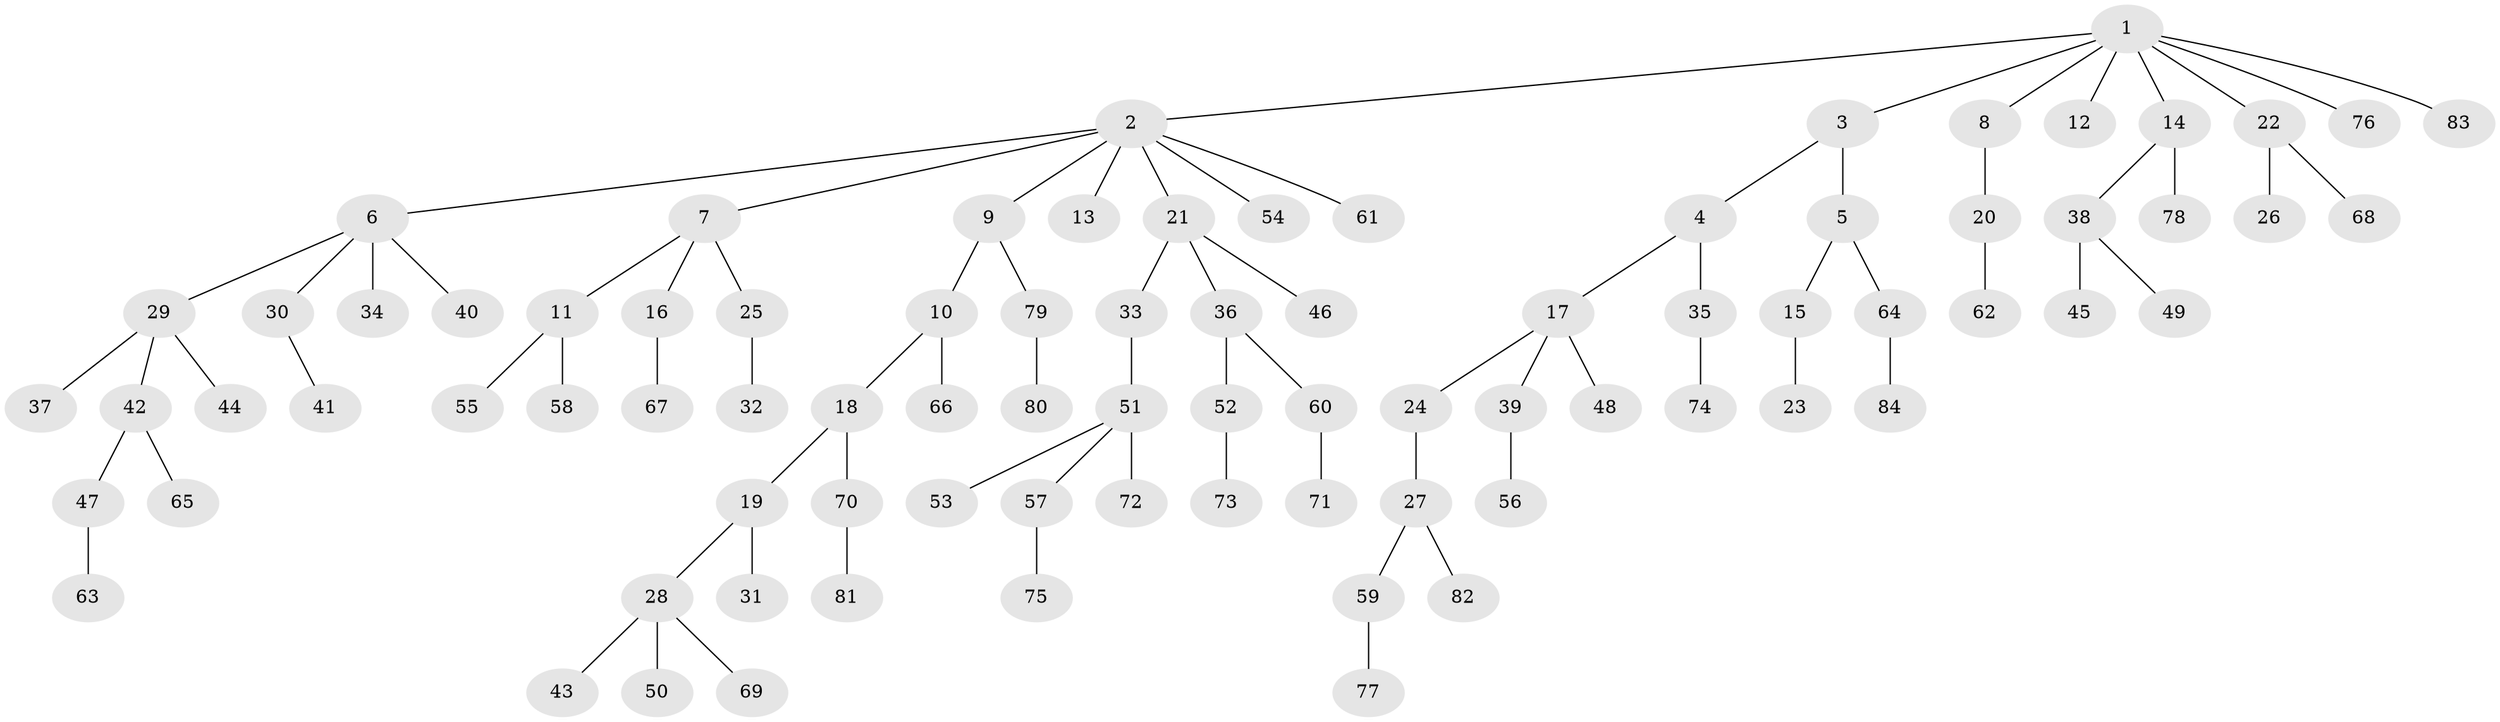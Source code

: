 // coarse degree distribution, {7: 0.0392156862745098, 3: 0.19607843137254902, 4: 0.0392156862745098, 2: 0.21568627450980393, 1: 0.5098039215686274}
// Generated by graph-tools (version 1.1) at 2025/51/03/04/25 22:51:47]
// undirected, 84 vertices, 83 edges
graph export_dot {
  node [color=gray90,style=filled];
  1;
  2;
  3;
  4;
  5;
  6;
  7;
  8;
  9;
  10;
  11;
  12;
  13;
  14;
  15;
  16;
  17;
  18;
  19;
  20;
  21;
  22;
  23;
  24;
  25;
  26;
  27;
  28;
  29;
  30;
  31;
  32;
  33;
  34;
  35;
  36;
  37;
  38;
  39;
  40;
  41;
  42;
  43;
  44;
  45;
  46;
  47;
  48;
  49;
  50;
  51;
  52;
  53;
  54;
  55;
  56;
  57;
  58;
  59;
  60;
  61;
  62;
  63;
  64;
  65;
  66;
  67;
  68;
  69;
  70;
  71;
  72;
  73;
  74;
  75;
  76;
  77;
  78;
  79;
  80;
  81;
  82;
  83;
  84;
  1 -- 2;
  1 -- 3;
  1 -- 8;
  1 -- 12;
  1 -- 14;
  1 -- 22;
  1 -- 76;
  1 -- 83;
  2 -- 6;
  2 -- 7;
  2 -- 9;
  2 -- 13;
  2 -- 21;
  2 -- 54;
  2 -- 61;
  3 -- 4;
  3 -- 5;
  4 -- 17;
  4 -- 35;
  5 -- 15;
  5 -- 64;
  6 -- 29;
  6 -- 30;
  6 -- 34;
  6 -- 40;
  7 -- 11;
  7 -- 16;
  7 -- 25;
  8 -- 20;
  9 -- 10;
  9 -- 79;
  10 -- 18;
  10 -- 66;
  11 -- 55;
  11 -- 58;
  14 -- 38;
  14 -- 78;
  15 -- 23;
  16 -- 67;
  17 -- 24;
  17 -- 39;
  17 -- 48;
  18 -- 19;
  18 -- 70;
  19 -- 28;
  19 -- 31;
  20 -- 62;
  21 -- 33;
  21 -- 36;
  21 -- 46;
  22 -- 26;
  22 -- 68;
  24 -- 27;
  25 -- 32;
  27 -- 59;
  27 -- 82;
  28 -- 43;
  28 -- 50;
  28 -- 69;
  29 -- 37;
  29 -- 42;
  29 -- 44;
  30 -- 41;
  33 -- 51;
  35 -- 74;
  36 -- 52;
  36 -- 60;
  38 -- 45;
  38 -- 49;
  39 -- 56;
  42 -- 47;
  42 -- 65;
  47 -- 63;
  51 -- 53;
  51 -- 57;
  51 -- 72;
  52 -- 73;
  57 -- 75;
  59 -- 77;
  60 -- 71;
  64 -- 84;
  70 -- 81;
  79 -- 80;
}
